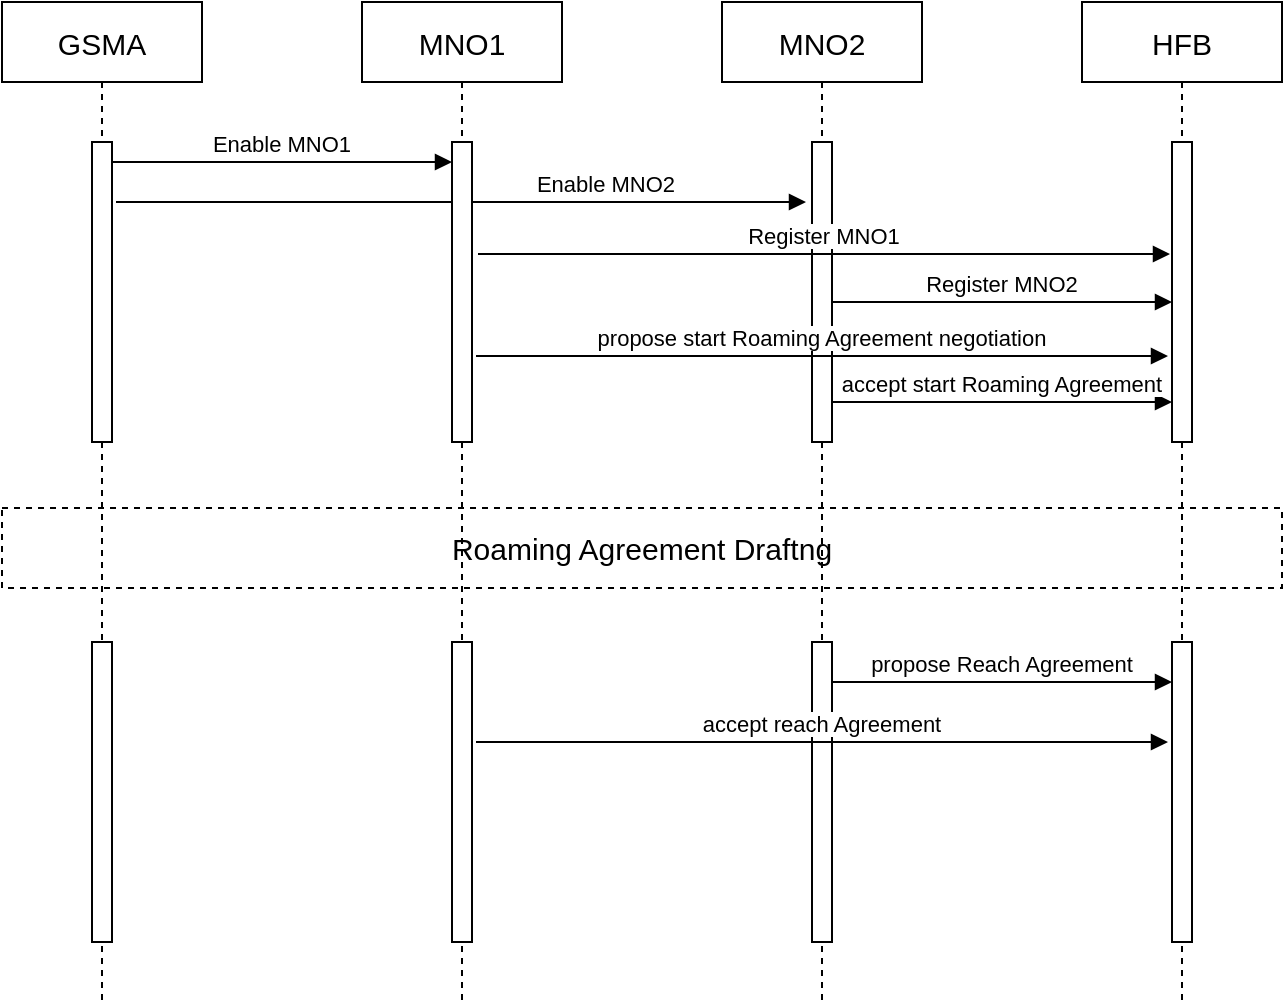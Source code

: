 <mxfile version="15.7.4" type="device"><diagram id="kgpKYQtTHZ0yAKxKKP6v" name="Page-1"><mxGraphModel dx="1422" dy="804" grid="1" gridSize="10" guides="1" tooltips="1" connect="1" arrows="1" fold="1" page="1" pageScale="1" pageWidth="850" pageHeight="1100" math="0" shadow="0"><root><mxCell id="0"/><mxCell id="1" parent="0"/><mxCell id="3nuBFxr9cyL0pnOWT2aG-1" value="GSMA" style="shape=umlLifeline;perimeter=lifelinePerimeter;container=1;collapsible=0;recursiveResize=0;rounded=0;shadow=0;strokeWidth=1;fontSize=15;" parent="1" vertex="1"><mxGeometry x="120" y="80" width="100" height="500" as="geometry"/></mxCell><mxCell id="3nuBFxr9cyL0pnOWT2aG-2" value="" style="points=[];perimeter=orthogonalPerimeter;rounded=0;shadow=0;strokeWidth=1;" parent="3nuBFxr9cyL0pnOWT2aG-1" vertex="1"><mxGeometry x="45" y="70" width="10" height="150" as="geometry"/></mxCell><mxCell id="qwnz0UHFUIjFeCgn4TTh-5" value="Enable MNO2" style="verticalAlign=bottom;endArrow=block;shadow=0;strokeWidth=1;" edge="1" parent="3nuBFxr9cyL0pnOWT2aG-1"><mxGeometry x="0.42" relative="1" as="geometry"><mxPoint x="57" y="100.0" as="sourcePoint"/><mxPoint x="402" y="100" as="targetPoint"/><mxPoint as="offset"/></mxGeometry></mxCell><mxCell id="qwnz0UHFUIjFeCgn4TTh-13" value="" style="points=[];perimeter=orthogonalPerimeter;rounded=0;shadow=0;strokeWidth=1;" vertex="1" parent="3nuBFxr9cyL0pnOWT2aG-1"><mxGeometry x="45" y="320" width="10" height="150" as="geometry"/></mxCell><mxCell id="3nuBFxr9cyL0pnOWT2aG-5" value="MNO1" style="shape=umlLifeline;perimeter=lifelinePerimeter;container=1;collapsible=0;recursiveResize=0;rounded=0;shadow=0;strokeWidth=1;fontSize=15;" parent="1" vertex="1"><mxGeometry x="300" y="80" width="100" height="500" as="geometry"/></mxCell><mxCell id="3nuBFxr9cyL0pnOWT2aG-6" value="" style="points=[];perimeter=orthogonalPerimeter;rounded=0;shadow=0;strokeWidth=1;" parent="3nuBFxr9cyL0pnOWT2aG-5" vertex="1"><mxGeometry x="45" y="70" width="10" height="150" as="geometry"/></mxCell><mxCell id="3nuBFxr9cyL0pnOWT2aG-8" value="Enable MNO1" style="verticalAlign=bottom;endArrow=block;entryX=0;entryY=0;shadow=0;strokeWidth=1;" parent="3nuBFxr9cyL0pnOWT2aG-5" edge="1"><mxGeometry relative="1" as="geometry"><mxPoint x="-125" y="80.0" as="sourcePoint"/><mxPoint x="45" y="80.0" as="targetPoint"/></mxGeometry></mxCell><mxCell id="qwnz0UHFUIjFeCgn4TTh-12" value="" style="points=[];perimeter=orthogonalPerimeter;rounded=0;shadow=0;strokeWidth=1;" vertex="1" parent="3nuBFxr9cyL0pnOWT2aG-5"><mxGeometry x="45" y="320" width="10" height="150" as="geometry"/></mxCell><mxCell id="qwnz0UHFUIjFeCgn4TTh-1" value="MNO2" style="shape=umlLifeline;perimeter=lifelinePerimeter;container=1;collapsible=0;recursiveResize=0;rounded=0;shadow=0;strokeWidth=1;fontSize=15;" vertex="1" parent="1"><mxGeometry x="480" y="80" width="100" height="500" as="geometry"/></mxCell><mxCell id="qwnz0UHFUIjFeCgn4TTh-2" value="" style="points=[];perimeter=orthogonalPerimeter;rounded=0;shadow=0;strokeWidth=1;" vertex="1" parent="qwnz0UHFUIjFeCgn4TTh-1"><mxGeometry x="45" y="70" width="10" height="150" as="geometry"/></mxCell><mxCell id="qwnz0UHFUIjFeCgn4TTh-11" value="" style="points=[];perimeter=orthogonalPerimeter;rounded=0;shadow=0;strokeWidth=1;" vertex="1" parent="qwnz0UHFUIjFeCgn4TTh-1"><mxGeometry x="45" y="320" width="10" height="150" as="geometry"/></mxCell><mxCell id="qwnz0UHFUIjFeCgn4TTh-14" value="propose Reach Agreement" style="verticalAlign=bottom;endArrow=block;entryX=0;entryY=0;shadow=0;strokeWidth=1;" edge="1" parent="qwnz0UHFUIjFeCgn4TTh-1"><mxGeometry relative="1" as="geometry"><mxPoint x="55" y="340" as="sourcePoint"/><mxPoint x="225" y="340" as="targetPoint"/></mxGeometry></mxCell><mxCell id="qwnz0UHFUIjFeCgn4TTh-3" value="HFB" style="shape=umlLifeline;perimeter=lifelinePerimeter;container=1;collapsible=0;recursiveResize=0;rounded=0;shadow=0;strokeWidth=1;fontSize=15;" vertex="1" parent="1"><mxGeometry x="660" y="80" width="100" height="500" as="geometry"/></mxCell><mxCell id="qwnz0UHFUIjFeCgn4TTh-4" value="" style="points=[];perimeter=orthogonalPerimeter;rounded=0;shadow=0;strokeWidth=1;" vertex="1" parent="qwnz0UHFUIjFeCgn4TTh-3"><mxGeometry x="45" y="70" width="10" height="150" as="geometry"/></mxCell><mxCell id="qwnz0UHFUIjFeCgn4TTh-9" value="accept start Roaming Agreement" style="verticalAlign=bottom;endArrow=block;entryX=0;entryY=0;shadow=0;strokeWidth=1;" edge="1" parent="qwnz0UHFUIjFeCgn4TTh-3"><mxGeometry relative="1" as="geometry"><mxPoint x="-125" y="200" as="sourcePoint"/><mxPoint x="45" y="200" as="targetPoint"/></mxGeometry></mxCell><mxCell id="qwnz0UHFUIjFeCgn4TTh-10" value="" style="points=[];perimeter=orthogonalPerimeter;rounded=0;shadow=0;strokeWidth=1;" vertex="1" parent="qwnz0UHFUIjFeCgn4TTh-3"><mxGeometry x="45" y="320" width="10" height="150" as="geometry"/></mxCell><mxCell id="qwnz0UHFUIjFeCgn4TTh-6" value="Register MNO1" style="verticalAlign=bottom;endArrow=block;shadow=0;strokeWidth=1;" edge="1" parent="1"><mxGeometry relative="1" as="geometry"><mxPoint x="358" y="206" as="sourcePoint"/><mxPoint x="704" y="206" as="targetPoint"/></mxGeometry></mxCell><mxCell id="qwnz0UHFUIjFeCgn4TTh-7" value="Register MNO2" style="verticalAlign=bottom;endArrow=block;entryX=0;entryY=0;shadow=0;strokeWidth=1;" edge="1" parent="1"><mxGeometry relative="1" as="geometry"><mxPoint x="535" y="230.0" as="sourcePoint"/><mxPoint x="705" y="230.0" as="targetPoint"/></mxGeometry></mxCell><mxCell id="qwnz0UHFUIjFeCgn4TTh-8" value="propose start Roaming Agreement negotiation" style="verticalAlign=bottom;endArrow=block;shadow=0;strokeWidth=1;" edge="1" parent="1"><mxGeometry relative="1" as="geometry"><mxPoint x="357" y="257" as="sourcePoint"/><mxPoint x="703" y="257" as="targetPoint"/></mxGeometry></mxCell><mxCell id="qwnz0UHFUIjFeCgn4TTh-15" value="accept reach Agreement" style="verticalAlign=bottom;endArrow=block;shadow=0;strokeWidth=1;" edge="1" parent="1"><mxGeometry relative="1" as="geometry"><mxPoint x="357" y="450" as="sourcePoint"/><mxPoint x="703" y="450" as="targetPoint"/></mxGeometry></mxCell><mxCell id="qwnz0UHFUIjFeCgn4TTh-26" value="&lt;font style=&quot;font-size: 15px&quot;&gt;Roaming Agreement Draftng&lt;/font&gt;" style="rounded=0;whiteSpace=wrap;html=1;fillColor=none;dashed=1;" vertex="1" parent="1"><mxGeometry x="120" y="333" width="640" height="40" as="geometry"/></mxCell></root></mxGraphModel></diagram></mxfile>